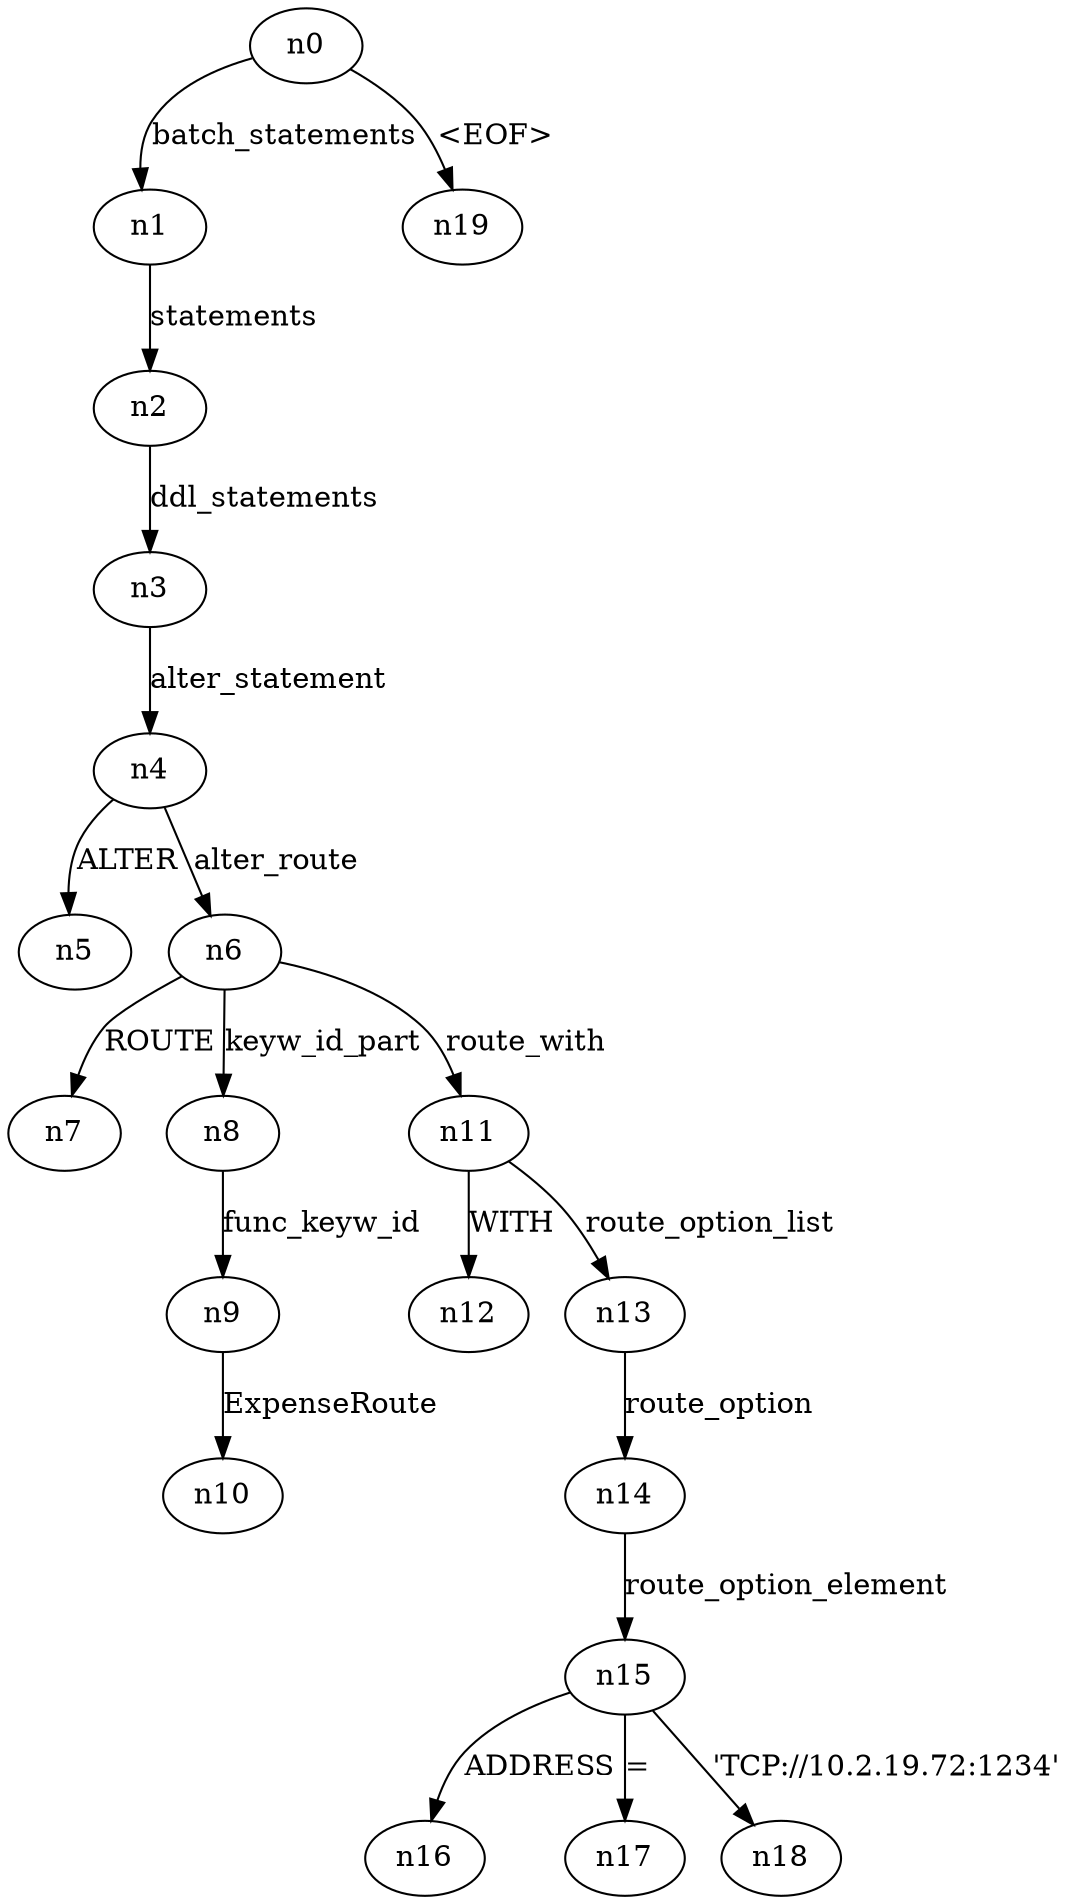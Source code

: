 digraph ParseTree {
  n0 -> n1 [label="batch_statements"];
  n1 -> n2 [label="statements"];
  n2 -> n3 [label="ddl_statements"];
  n3 -> n4 [label="alter_statement"];
  n4 -> n5 [label="ALTER"];
  n4 -> n6 [label="alter_route"];
  n6 -> n7 [label="ROUTE"];
  n6 -> n8 [label="keyw_id_part"];
  n8 -> n9 [label="func_keyw_id"];
  n9 -> n10 [label="ExpenseRoute"];
  n6 -> n11 [label="route_with"];
  n11 -> n12 [label="WITH"];
  n11 -> n13 [label="route_option_list"];
  n13 -> n14 [label="route_option"];
  n14 -> n15 [label="route_option_element"];
  n15 -> n16 [label="ADDRESS"];
  n15 -> n17 [label="="];
  n15 -> n18 [label="'TCP://10.2.19.72:1234'"];
  n0 -> n19 [label="<EOF>"];
}